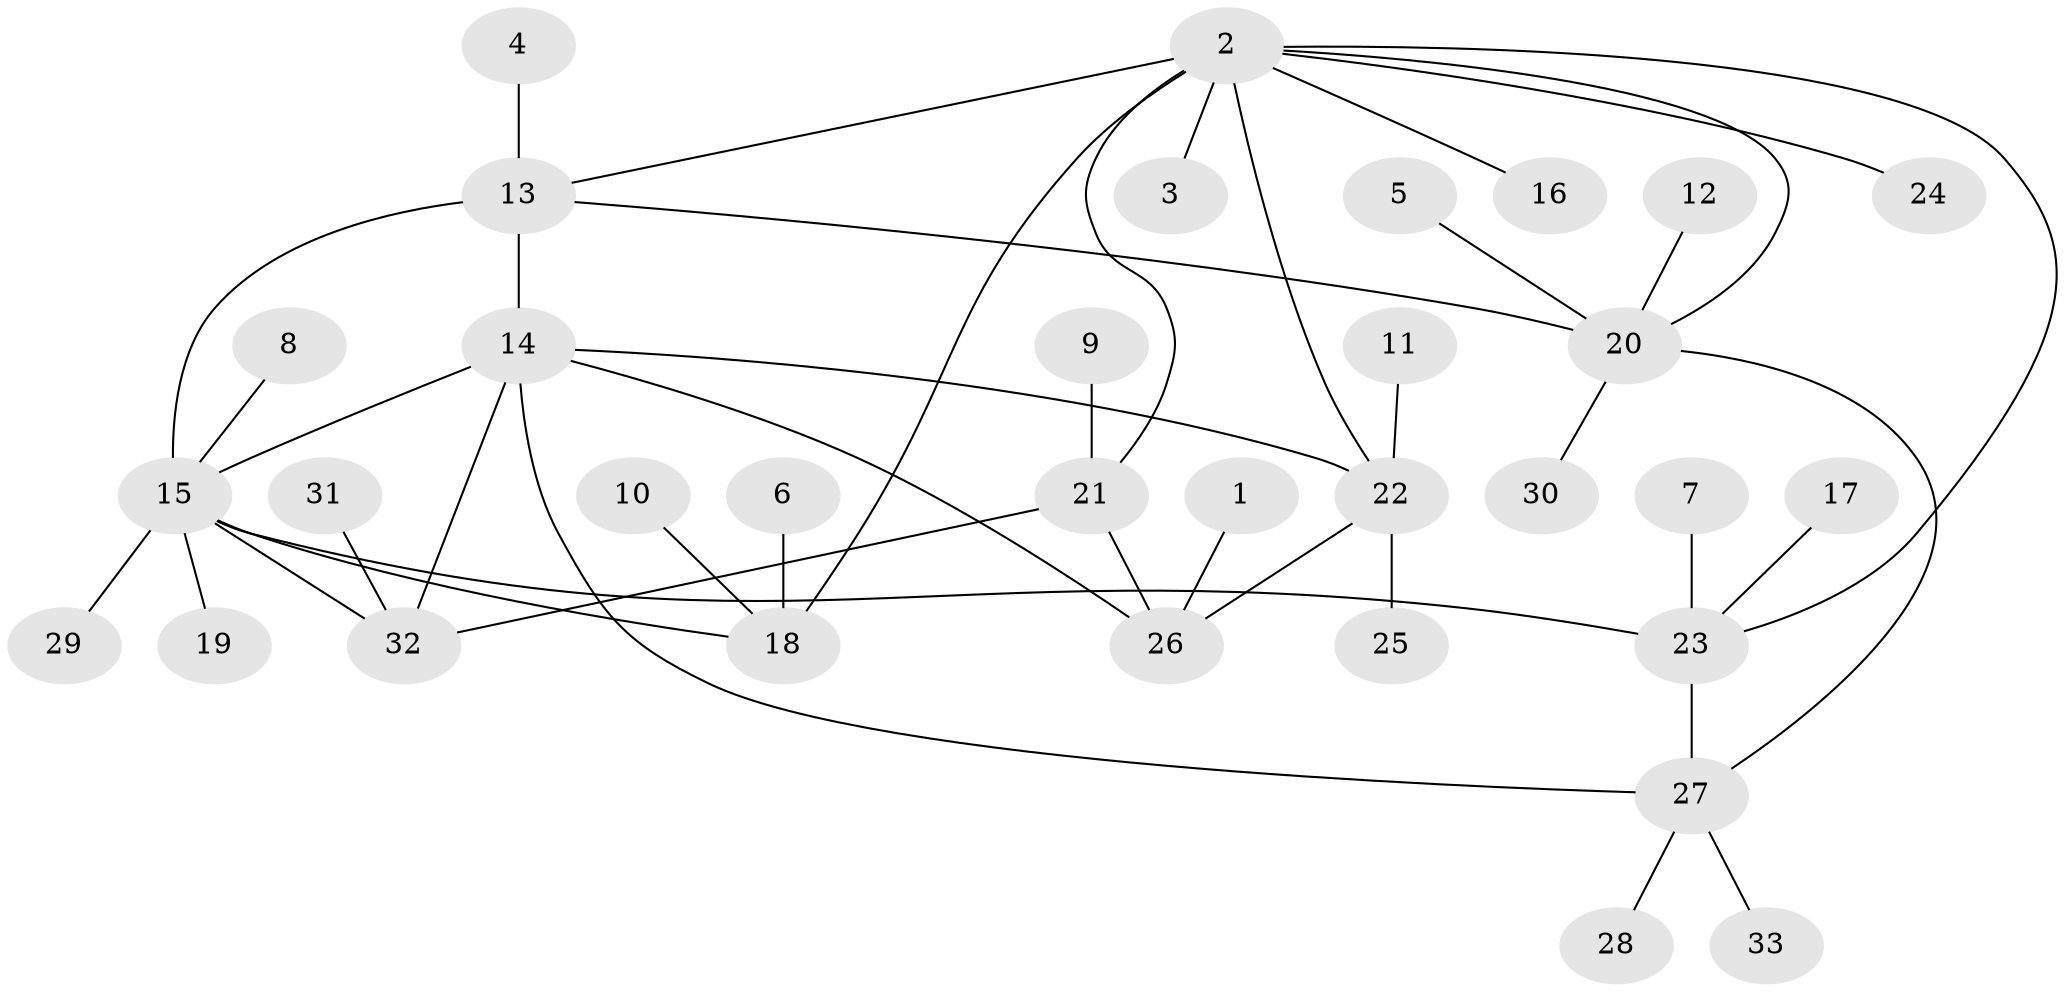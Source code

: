 // original degree distribution, {7: 0.045454545454545456, 5: 0.015151515151515152, 8: 0.045454545454545456, 2: 0.13636363636363635, 3: 0.045454545454545456, 11: 0.015151515151515152, 6: 0.06060606060606061, 9: 0.015151515151515152, 1: 0.6212121212121212}
// Generated by graph-tools (version 1.1) at 2025/26/03/09/25 03:26:43]
// undirected, 33 vertices, 43 edges
graph export_dot {
graph [start="1"]
  node [color=gray90,style=filled];
  1;
  2;
  3;
  4;
  5;
  6;
  7;
  8;
  9;
  10;
  11;
  12;
  13;
  14;
  15;
  16;
  17;
  18;
  19;
  20;
  21;
  22;
  23;
  24;
  25;
  26;
  27;
  28;
  29;
  30;
  31;
  32;
  33;
  1 -- 26 [weight=1.0];
  2 -- 3 [weight=1.0];
  2 -- 13 [weight=1.0];
  2 -- 16 [weight=1.0];
  2 -- 18 [weight=2.0];
  2 -- 20 [weight=1.0];
  2 -- 21 [weight=1.0];
  2 -- 22 [weight=1.0];
  2 -- 23 [weight=1.0];
  2 -- 24 [weight=1.0];
  4 -- 13 [weight=1.0];
  5 -- 20 [weight=1.0];
  6 -- 18 [weight=1.0];
  7 -- 23 [weight=1.0];
  8 -- 15 [weight=1.0];
  9 -- 21 [weight=1.0];
  10 -- 18 [weight=1.0];
  11 -- 22 [weight=1.0];
  12 -- 20 [weight=1.0];
  13 -- 14 [weight=1.0];
  13 -- 15 [weight=2.0];
  13 -- 20 [weight=1.0];
  14 -- 15 [weight=1.0];
  14 -- 22 [weight=1.0];
  14 -- 26 [weight=1.0];
  14 -- 27 [weight=2.0];
  14 -- 32 [weight=1.0];
  15 -- 18 [weight=1.0];
  15 -- 19 [weight=1.0];
  15 -- 23 [weight=1.0];
  15 -- 29 [weight=1.0];
  15 -- 32 [weight=1.0];
  17 -- 23 [weight=1.0];
  20 -- 27 [weight=1.0];
  20 -- 30 [weight=1.0];
  21 -- 26 [weight=1.0];
  21 -- 32 [weight=2.0];
  22 -- 25 [weight=1.0];
  22 -- 26 [weight=1.0];
  23 -- 27 [weight=2.0];
  27 -- 28 [weight=1.0];
  27 -- 33 [weight=1.0];
  31 -- 32 [weight=1.0];
}
